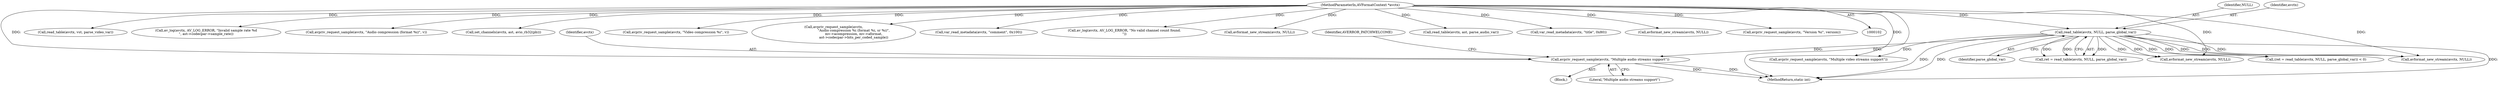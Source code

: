 digraph "0_FFmpeg_4f05e2e2dc1a89f38cd9f0960a6561083d714f1e@pointer" {
"1000450" [label="(Call,avpriv_request_sample(avctx, \"Multiple audio streams support\"))"];
"1000436" [label="(Call,read_table(avctx, NULL, parse_global_var))"];
"1000103" [label="(MethodParameterIn,AVFormatContext *avctx)"];
"1000433" [label="(Call,(ret = read_table(avctx, NULL, parse_global_var)) < 0)"];
"1000574" [label="(Call,avformat_new_stream(avctx, NULL))"];
"1000436" [label="(Call,read_table(avctx, NULL, parse_global_var))"];
"1000594" [label="(Call,read_table(avctx, vst, parse_video_var))"];
"1000288" [label="(Call,av_log(avctx, AV_LOG_ERROR, \"Invalid sample rate %d\n\", ast->codecpar->sample_rate))"];
"1000336" [label="(Call,avpriv_request_sample(avctx, \"Audio compression (format %i)\", v))"];
"1000449" [label="(Block,)"];
"1000437" [label="(Identifier,avctx)"];
"1000310" [label="(Call,set_channels(avctx, ast, avio_rb32(pb)))"];
"1000625" [label="(MethodReturn,static int)"];
"1000439" [label="(Identifier,parse_global_var)"];
"1000451" [label="(Identifier,avctx)"];
"1000226" [label="(Call,avpriv_request_sample(avctx, \"Video compression %i\", v))"];
"1000518" [label="(Call,avpriv_request_sample(avctx,\n                                      \"Audio compression %i (format %i, sr %i)\",\n                                      mv->acompression, mv->aformat,\n                                      ast->codecpar->bits_per_coded_sample))"];
"1000454" [label="(Identifier,AVERROR_PATCHWELCOME)"];
"1000347" [label="(Call,var_read_metadata(avctx, \"comment\", 0x100))"];
"1000450" [label="(Call,avpriv_request_sample(avctx, \"Multiple audio streams support\"))"];
"1000434" [label="(Call,ret = read_table(avctx, NULL, parse_global_var))"];
"1000548" [label="(Call,av_log(avctx, AV_LOG_ERROR, \"No valid channel count found.\n\"))"];
"1000147" [label="(Call,avformat_new_stream(avctx, NULL))"];
"1000561" [label="(Call,avpriv_request_sample(avctx, \"Multiple video streams support\"))"];
"1000452" [label="(Literal,\"Multiple audio streams support\")"];
"1000463" [label="(Call,avformat_new_stream(avctx, NULL))"];
"1000481" [label="(Call,read_table(avctx, ast, parse_audio_var))"];
"1000438" [label="(Identifier,NULL)"];
"1000343" [label="(Call,var_read_metadata(avctx, \"title\", 0x80))"];
"1000158" [label="(Call,avformat_new_stream(avctx, NULL))"];
"1000617" [label="(Call,avpriv_request_sample(avctx, \"Version %i\", version))"];
"1000103" [label="(MethodParameterIn,AVFormatContext *avctx)"];
"1000450" -> "1000449"  [label="AST: "];
"1000450" -> "1000452"  [label="CFG: "];
"1000451" -> "1000450"  [label="AST: "];
"1000452" -> "1000450"  [label="AST: "];
"1000454" -> "1000450"  [label="CFG: "];
"1000450" -> "1000625"  [label="DDG: "];
"1000450" -> "1000625"  [label="DDG: "];
"1000436" -> "1000450"  [label="DDG: "];
"1000103" -> "1000450"  [label="DDG: "];
"1000436" -> "1000434"  [label="AST: "];
"1000436" -> "1000439"  [label="CFG: "];
"1000437" -> "1000436"  [label="AST: "];
"1000438" -> "1000436"  [label="AST: "];
"1000439" -> "1000436"  [label="AST: "];
"1000434" -> "1000436"  [label="CFG: "];
"1000436" -> "1000625"  [label="DDG: "];
"1000436" -> "1000625"  [label="DDG: "];
"1000436" -> "1000625"  [label="DDG: "];
"1000436" -> "1000433"  [label="DDG: "];
"1000436" -> "1000433"  [label="DDG: "];
"1000436" -> "1000433"  [label="DDG: "];
"1000436" -> "1000434"  [label="DDG: "];
"1000436" -> "1000434"  [label="DDG: "];
"1000436" -> "1000434"  [label="DDG: "];
"1000103" -> "1000436"  [label="DDG: "];
"1000436" -> "1000463"  [label="DDG: "];
"1000436" -> "1000463"  [label="DDG: "];
"1000436" -> "1000561"  [label="DDG: "];
"1000436" -> "1000574"  [label="DDG: "];
"1000436" -> "1000574"  [label="DDG: "];
"1000103" -> "1000102"  [label="AST: "];
"1000103" -> "1000625"  [label="DDG: "];
"1000103" -> "1000147"  [label="DDG: "];
"1000103" -> "1000158"  [label="DDG: "];
"1000103" -> "1000226"  [label="DDG: "];
"1000103" -> "1000288"  [label="DDG: "];
"1000103" -> "1000310"  [label="DDG: "];
"1000103" -> "1000336"  [label="DDG: "];
"1000103" -> "1000343"  [label="DDG: "];
"1000103" -> "1000347"  [label="DDG: "];
"1000103" -> "1000463"  [label="DDG: "];
"1000103" -> "1000481"  [label="DDG: "];
"1000103" -> "1000518"  [label="DDG: "];
"1000103" -> "1000548"  [label="DDG: "];
"1000103" -> "1000561"  [label="DDG: "];
"1000103" -> "1000574"  [label="DDG: "];
"1000103" -> "1000594"  [label="DDG: "];
"1000103" -> "1000617"  [label="DDG: "];
}

